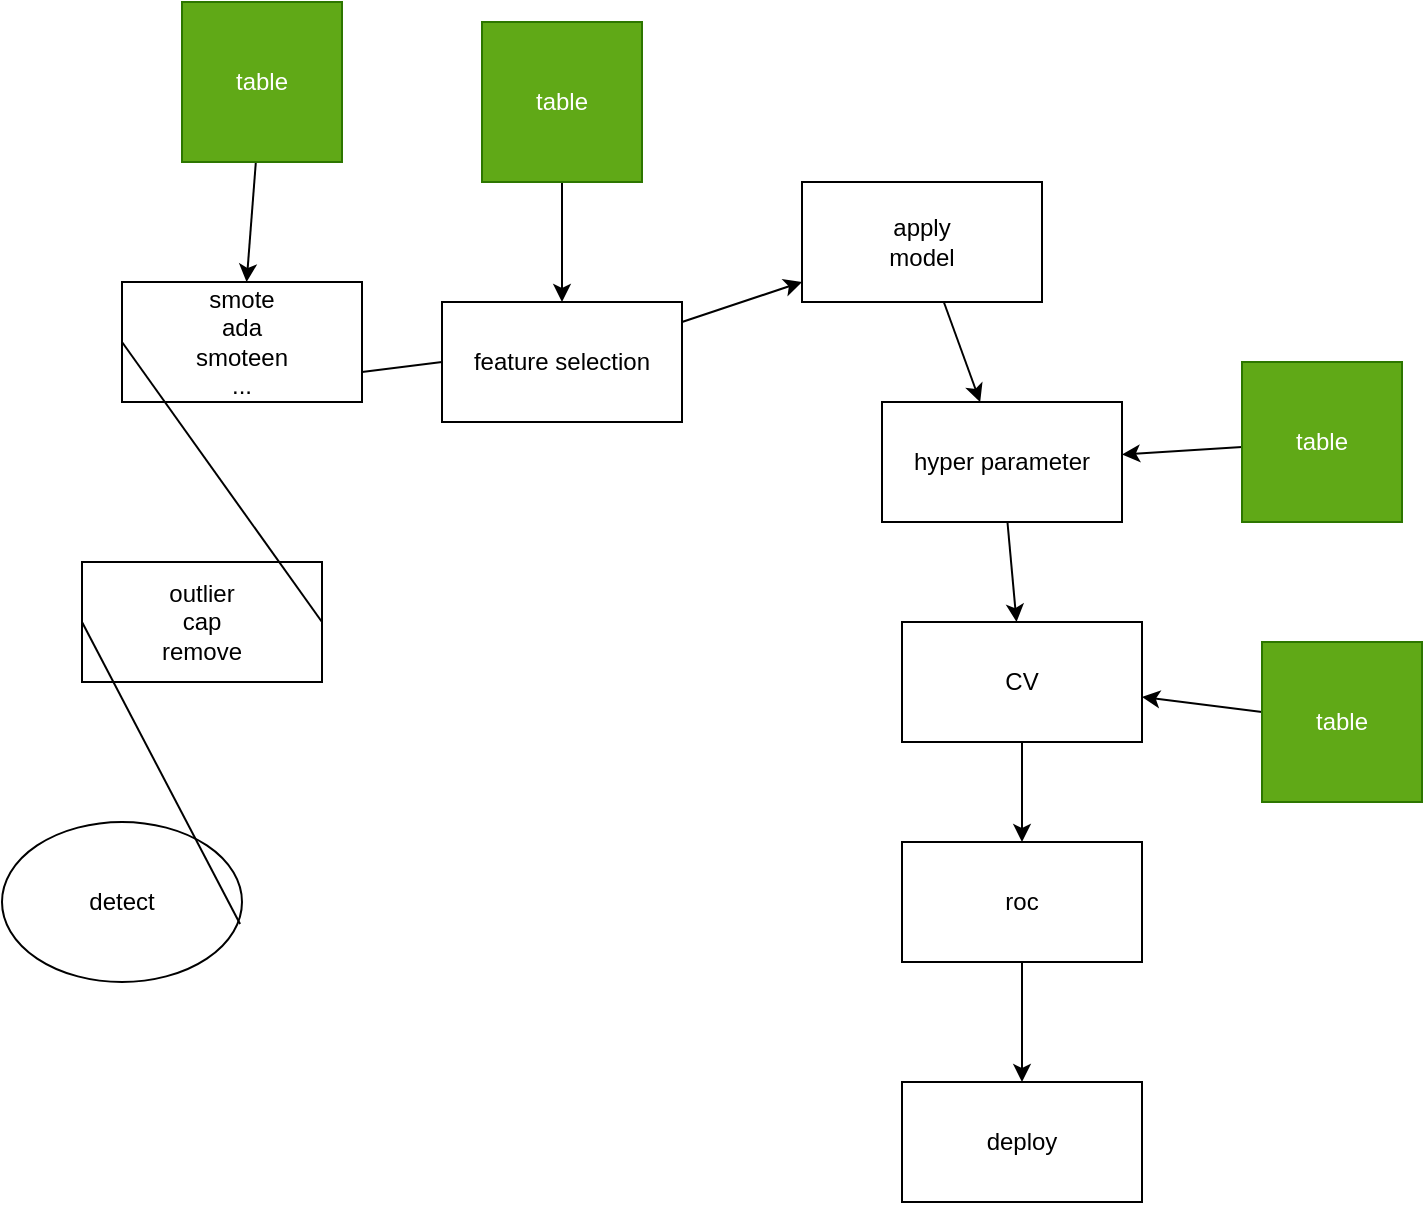 <mxfile>
    <diagram id="rRMJQQAreh-qlbpVFzIW" name="Page-1">
        <mxGraphModel dx="1209" dy="784" grid="1" gridSize="10" guides="1" tooltips="1" connect="1" arrows="1" fold="1" page="1" pageScale="1" pageWidth="850" pageHeight="1100" math="0" shadow="0">
            <root>
                <mxCell id="0"/>
                <mxCell id="1" parent="0"/>
                <mxCell id="2" value="detect" style="ellipse;whiteSpace=wrap;html=1;" vertex="1" parent="1">
                    <mxGeometry x="120" y="450" width="120" height="80" as="geometry"/>
                </mxCell>
                <mxCell id="3" value="outlier&lt;br&gt;cap&lt;br&gt;remove" style="rounded=0;whiteSpace=wrap;html=1;" vertex="1" parent="1">
                    <mxGeometry x="160" y="320" width="120" height="60" as="geometry"/>
                </mxCell>
                <mxCell id="4" value="smote&lt;br&gt;ada&lt;br&gt;smoteen&lt;br&gt;..." style="rounded=0;whiteSpace=wrap;html=1;" vertex="1" parent="1">
                    <mxGeometry x="180" y="180" width="120" height="60" as="geometry"/>
                </mxCell>
                <mxCell id="15" value="" style="edgeStyle=none;html=1;" edge="1" parent="1" source="5" target="6">
                    <mxGeometry relative="1" as="geometry"/>
                </mxCell>
                <mxCell id="5" value="feature selection" style="rounded=0;whiteSpace=wrap;html=1;" vertex="1" parent="1">
                    <mxGeometry x="340" y="190" width="120" height="60" as="geometry"/>
                </mxCell>
                <mxCell id="23" value="" style="edgeStyle=none;html=1;" edge="1" parent="1" source="6" target="7">
                    <mxGeometry relative="1" as="geometry"/>
                </mxCell>
                <mxCell id="6" value="apply&lt;br&gt;model" style="rounded=0;whiteSpace=wrap;html=1;" vertex="1" parent="1">
                    <mxGeometry x="520" y="130" width="120" height="60" as="geometry"/>
                </mxCell>
                <mxCell id="24" value="" style="edgeStyle=none;html=1;" edge="1" parent="1" source="7" target="8">
                    <mxGeometry relative="1" as="geometry"/>
                </mxCell>
                <mxCell id="7" value="hyper parameter" style="rounded=0;whiteSpace=wrap;html=1;" vertex="1" parent="1">
                    <mxGeometry x="560" y="240" width="120" height="60" as="geometry"/>
                </mxCell>
                <mxCell id="25" value="" style="edgeStyle=none;html=1;" edge="1" parent="1" source="8" target="9">
                    <mxGeometry relative="1" as="geometry"/>
                </mxCell>
                <mxCell id="8" value="CV" style="rounded=0;whiteSpace=wrap;html=1;" vertex="1" parent="1">
                    <mxGeometry x="570" y="350" width="120" height="60" as="geometry"/>
                </mxCell>
                <mxCell id="26" value="" style="edgeStyle=none;html=1;" edge="1" parent="1" source="9" target="10">
                    <mxGeometry relative="1" as="geometry"/>
                </mxCell>
                <mxCell id="9" value="roc" style="rounded=0;whiteSpace=wrap;html=1;" vertex="1" parent="1">
                    <mxGeometry x="570" y="460" width="120" height="60" as="geometry"/>
                </mxCell>
                <mxCell id="10" value="deploy" style="rounded=0;whiteSpace=wrap;html=1;" vertex="1" parent="1">
                    <mxGeometry x="570" y="580" width="120" height="60" as="geometry"/>
                </mxCell>
                <mxCell id="12" value="" style="endArrow=none;html=1;exitX=0.992;exitY=0.638;exitDx=0;exitDy=0;exitPerimeter=0;entryX=0;entryY=0.5;entryDx=0;entryDy=0;" edge="1" parent="1" source="2" target="3">
                    <mxGeometry width="50" height="50" relative="1" as="geometry">
                        <mxPoint x="400" y="410" as="sourcePoint"/>
                        <mxPoint x="450" y="360" as="targetPoint"/>
                    </mxGeometry>
                </mxCell>
                <mxCell id="13" value="" style="endArrow=none;html=1;exitX=1;exitY=0.5;exitDx=0;exitDy=0;entryX=0;entryY=0.5;entryDx=0;entryDy=0;" edge="1" parent="1" source="3" target="4">
                    <mxGeometry width="50" height="50" relative="1" as="geometry">
                        <mxPoint x="400" y="410" as="sourcePoint"/>
                        <mxPoint x="450" y="360" as="targetPoint"/>
                    </mxGeometry>
                </mxCell>
                <mxCell id="14" value="" style="endArrow=none;html=1;exitX=1;exitY=0.75;exitDx=0;exitDy=0;entryX=0;entryY=0.5;entryDx=0;entryDy=0;" edge="1" parent="1" source="4" target="5">
                    <mxGeometry width="50" height="50" relative="1" as="geometry">
                        <mxPoint x="400" y="410" as="sourcePoint"/>
                        <mxPoint x="450" y="360" as="targetPoint"/>
                    </mxGeometry>
                </mxCell>
                <mxCell id="20" value="" style="edgeStyle=none;html=1;" edge="1" parent="1" source="19" target="4">
                    <mxGeometry relative="1" as="geometry"/>
                </mxCell>
                <mxCell id="19" value="table" style="whiteSpace=wrap;html=1;aspect=fixed;fillColor=#60a917;fontColor=#ffffff;strokeColor=#2D7600;" vertex="1" parent="1">
                    <mxGeometry x="210" y="40" width="80" height="80" as="geometry"/>
                </mxCell>
                <mxCell id="22" value="" style="edgeStyle=none;html=1;" edge="1" parent="1" source="21" target="5">
                    <mxGeometry relative="1" as="geometry"/>
                </mxCell>
                <mxCell id="21" value="table" style="whiteSpace=wrap;html=1;aspect=fixed;fillColor=#60a917;fontColor=#ffffff;strokeColor=#2D7600;" vertex="1" parent="1">
                    <mxGeometry x="360" y="50" width="80" height="80" as="geometry"/>
                </mxCell>
                <mxCell id="30" value="" style="edgeStyle=none;html=1;" edge="1" parent="1" source="27" target="7">
                    <mxGeometry relative="1" as="geometry"/>
                </mxCell>
                <mxCell id="27" value="table" style="whiteSpace=wrap;html=1;aspect=fixed;fillColor=#60a917;fontColor=#ffffff;strokeColor=#2D7600;" vertex="1" parent="1">
                    <mxGeometry x="740" y="220" width="80" height="80" as="geometry"/>
                </mxCell>
                <mxCell id="29" value="" style="edgeStyle=none;html=1;" edge="1" parent="1" source="28" target="8">
                    <mxGeometry relative="1" as="geometry"/>
                </mxCell>
                <mxCell id="28" value="table" style="whiteSpace=wrap;html=1;aspect=fixed;fillColor=#60a917;fontColor=#ffffff;strokeColor=#2D7600;" vertex="1" parent="1">
                    <mxGeometry x="750" y="360" width="80" height="80" as="geometry"/>
                </mxCell>
            </root>
        </mxGraphModel>
    </diagram>
</mxfile>